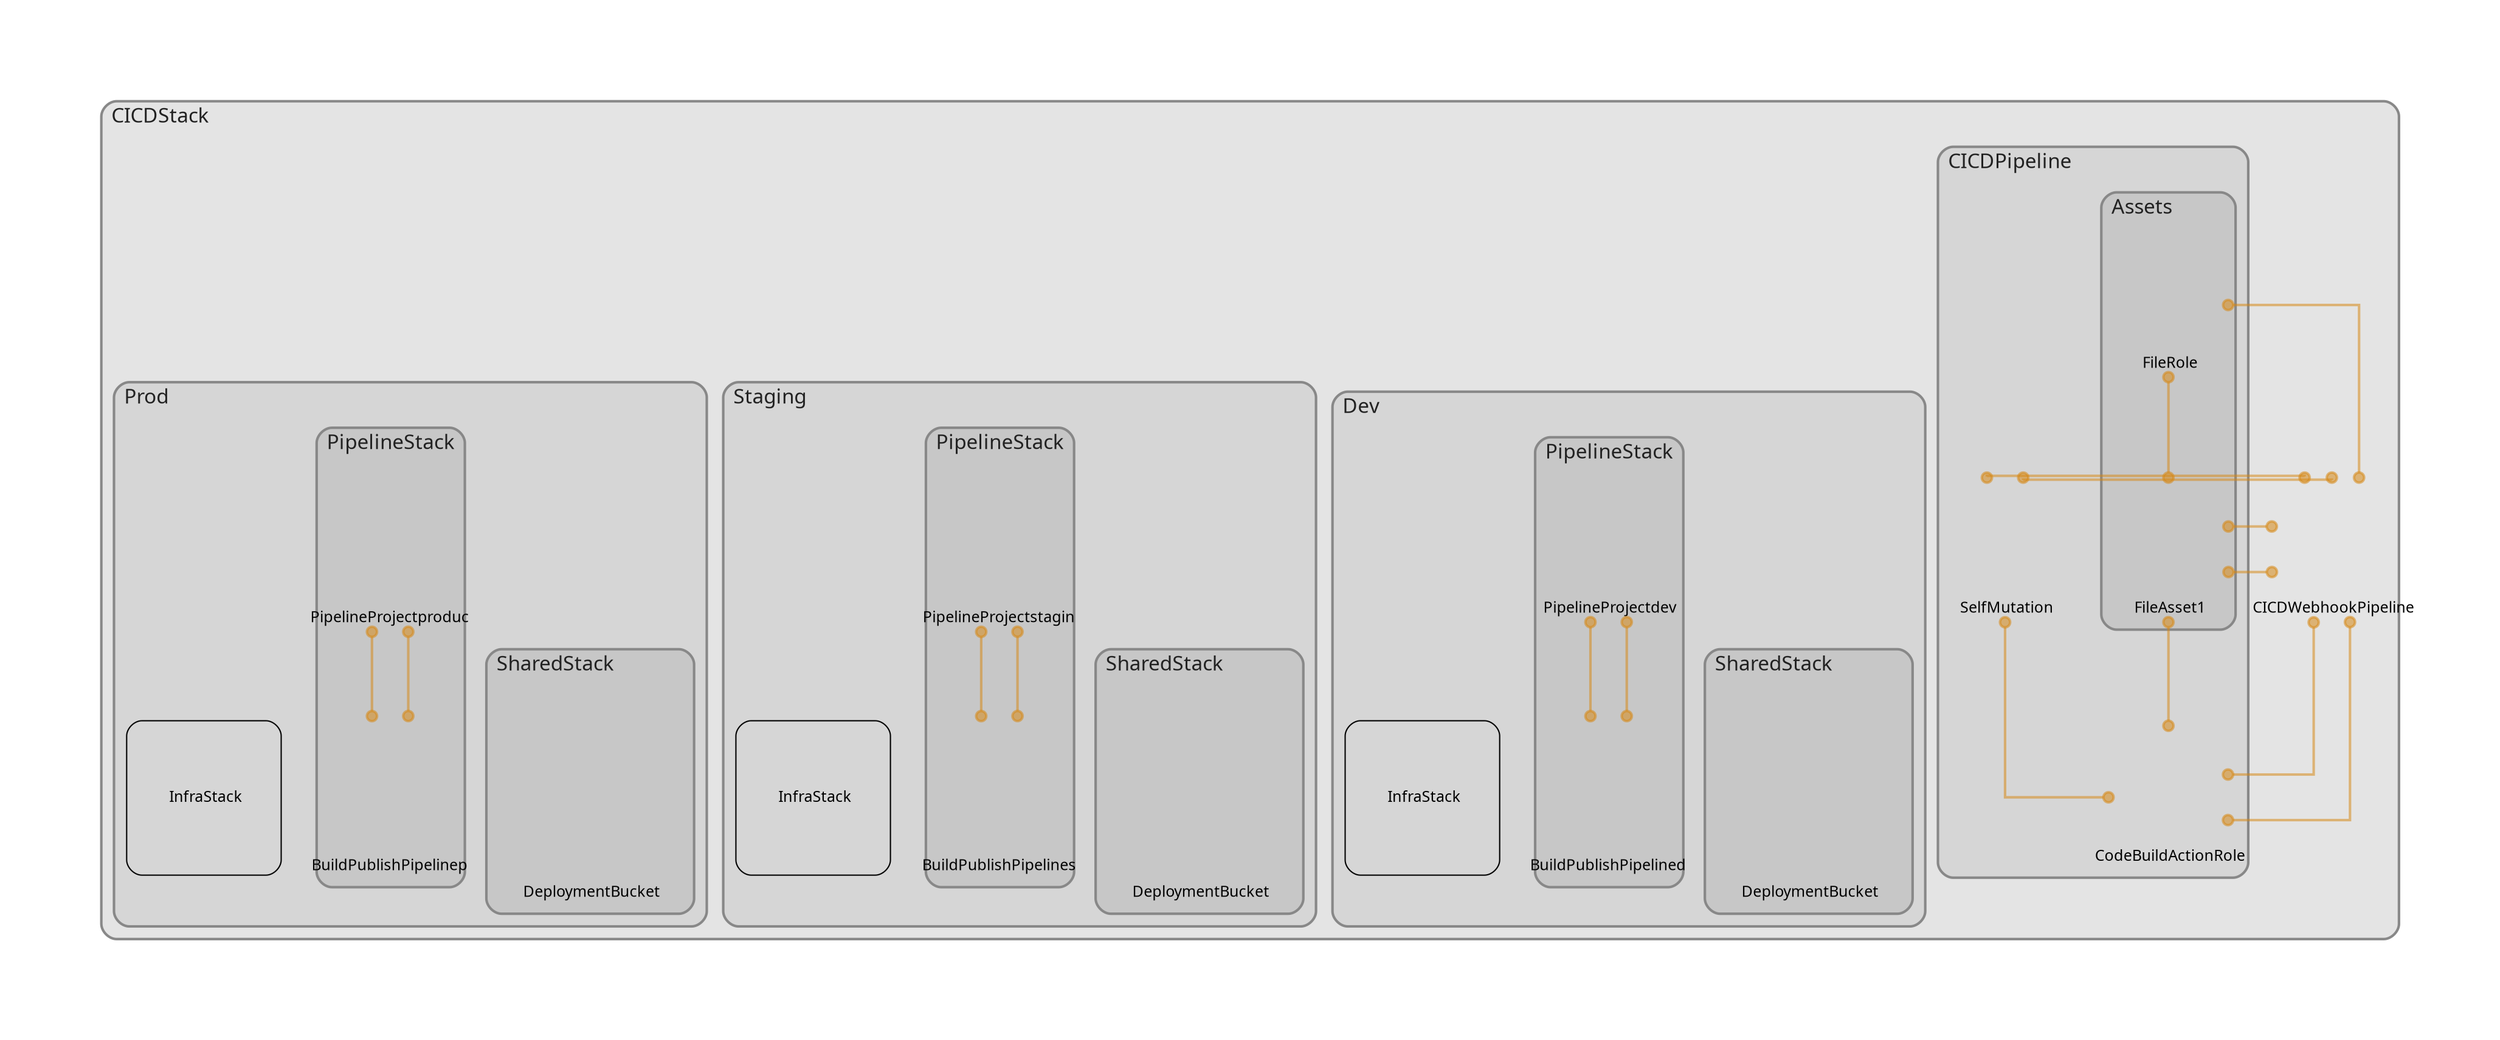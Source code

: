 digraph "Diagram" {
  splines = "ortho";
  pad = "1.0";
  nodesep = "0.60";
  ranksep = "0.75";
  fontname = "Sans-Serif";
  fontsize = "15";
  dpi = "200";
  rankdir = "BT";
  compound = "true";
  fontcolor = "#222222";
  edge [
    color = "#D5871488",
    penwidth = 2,
    arrowhead = "dot",
    arrowtail = "dot",
  ];
  node [
    shape = "box",
    style = "rounded",
    fixedsize = true,
    width = 1.7,
    height = 1.7,
    labelloc = "c",
    imagescale = true,
    fontname = "Sans-Serif",
    fontsize = 8,
    margin = 8,
  ];
  subgraph "CICDStack" {
    subgraph "cluster-SubGraph.CICDStack" {
      graph [
        label = "CICDStack",
        labelloc = "b",
        labeljust = "l",
        margin = "10",
        fontsize = "16",
        penwidth = "2",
        pencolor = "#888888",
        style = "filled,rounded",
        fillcolor = "#e4e4e4",
      ];
      "CICDStack/CICDWebhookPipeline" [
        label = " CICDWebhookPipeline",
        fontsize = 12,
        image = "/home/ishan/work/cross-account-cdk-deployment-examples/node_modules/cdk-dia/icons/aws/Service/Arch_Developer- Tools/64/Arch_AWS-CodePipeline_64@5x.png",
        imagescale = "true",
        imagepos = "tc",
        penwidth = "0",
        shape = "node",
        fixedsize = "true",
        labelloc = "b",
        width = 1.2,
        height = 1.466,
      ];
      subgraph "cluster-SubGraph.CICDPipeline" {
        graph [
          label = "CICDPipeline",
          labelloc = "b",
          labeljust = "l",
          margin = "10",
          fontsize = "16",
          penwidth = "2",
          pencolor = "#888888",
          style = "filled,rounded",
          fillcolor = "#d6d6d6",
        ];
        "CICDStack/CICDPipeline/CodeBuildActionRole" [
          label = " CodeBuildActionRole",
          fontsize = 12,
          image = "/home/ishan/work/cross-account-cdk-deployment-examples/node_modules/cdk-dia/icons/aws/Service/Arch_Security-Identity-Compliance/64/Arch_AWS-Identity-and-Access-Management_64@5x.png",
          imagescale = "true",
          imagepos = "tc",
          penwidth = "0",
          shape = "node",
          fixedsize = "true",
          labelloc = "b",
          width = 1.2,
          height = 1.466,
        ];
        "CICDStack/CICDPipeline/UpdatePipeline/SelfMutation" [
          label = " SelfMutation",
          fontsize = 12,
          image = "/home/ishan/work/cross-account-cdk-deployment-examples/node_modules/cdk-dia/icons/aws/Service/Arch_Developer- Tools/64/Arch_Amazon-CodeBuild_64@5x.png",
          imagescale = "true",
          imagepos = "tc",
          penwidth = "0",
          shape = "node",
          fixedsize = "true",
          labelloc = "b",
          width = 1.2,
          height = 1.466,
        ];
        subgraph "cluster-SubGraph.Assets" {
          graph [
            label = "Assets",
            labelloc = "b",
            labeljust = "l",
            margin = "10",
            fontsize = "16",
            penwidth = "2",
            pencolor = "#888888",
            style = "filled,rounded",
            fillcolor = "#c7c7c7",
          ];
          "CICDStack/CICDPipeline/Assets/FileRole" [
            label = " FileRole",
            fontsize = 12,
            image = "/home/ishan/work/cross-account-cdk-deployment-examples/node_modules/cdk-dia/icons/aws/Service/Arch_Security-Identity-Compliance/64/Arch_AWS-Identity-and-Access-Management_64@5x.png",
            imagescale = "true",
            imagepos = "tc",
            penwidth = "0",
            shape = "node",
            fixedsize = "true",
            labelloc = "b",
            width = 1.2,
            height = 1.466,
          ];
          "CICDStack/CICDPipeline/Assets/FileAsset1" [
            label = " FileAsset1",
            fontsize = 12,
            image = "/home/ishan/work/cross-account-cdk-deployment-examples/node_modules/cdk-dia/icons/aws/Service/Arch_Developer- Tools/64/Arch_Amazon-CodeBuild_64@5x.png",
            imagescale = "true",
            imagepos = "tc",
            penwidth = "0",
            shape = "node",
            fixedsize = "true",
            labelloc = "b",
            width = 1.2,
            height = 1.466,
          ];
        }
      }
      subgraph "cluster-SubGraph.Dev" {
        graph [
          label = "Dev",
          labelloc = "b",
          labeljust = "l",
          margin = "10",
          fontsize = "16",
          penwidth = "2",
          pencolor = "#888888",
          style = "filled,rounded",
          fillcolor = "#d6d6d6",
        ];
        "CICDStack/Dev/InfraStack" [
          label = " InfraStack",
          fontsize = 12,
        ];
        subgraph "cluster-SubGraph.SharedStack" {
          graph [
            label = "SharedStack",
            labelloc = "b",
            labeljust = "l",
            margin = "10",
            fontsize = "16",
            penwidth = "2",
            pencolor = "#888888",
            style = "filled,rounded",
            fillcolor = "#c7c7c7",
          ];
          "CICDStack/Dev/SharedStack/DeploymentBucket" [
            label = " DeploymentBucket",
            fontsize = 12,
            image = "/home/ishan/work/cross-account-cdk-deployment-examples/node_modules/cdk-dia/icons/aws/Service/Arch_Storage/64/Arch_Amazon-S3-Standard_64@5x.png",
            imagescale = "true",
            imagepos = "tc",
            penwidth = "0",
            shape = "node",
            fixedsize = "true",
            labelloc = "b",
            width = 2,
            height = 2.266,
          ];
        }
        subgraph "cluster-SubGraph.PipelineStack" {
          graph [
            label = "PipelineStack",
            labelloc = "b",
            labeljust = "l",
            margin = "10",
            fontsize = "16",
            penwidth = "2",
            pencolor = "#888888",
            style = "filled,rounded",
            fillcolor = "#c7c7c7",
          ];
          "CICDStack/Dev/PipelineStack/BuildPublishPipelinedev" [
            label = "\nBuildPublishPipelined",
            fontsize = 12,
            image = "/home/ishan/work/cross-account-cdk-deployment-examples/node_modules/cdk-dia/icons/aws/Service/Arch_Developer- Tools/64/Arch_AWS-CodePipeline_64@5x.png",
            imagescale = "true",
            imagepos = "tc",
            penwidth = "0",
            shape = "node",
            fixedsize = "true",
            labelloc = "b",
            width = 1.2,
            height = 1.682,
          ];
          "CICDStack/Dev/PipelineStack/PipelineProjectdev" [
            label = " PipelineProjectdev",
            fontsize = 12,
            image = "/home/ishan/work/cross-account-cdk-deployment-examples/node_modules/cdk-dia/icons/aws/Service/Arch_Developer- Tools/64/Arch_Amazon-CodeBuild_64@5x.png",
            imagescale = "true",
            imagepos = "tc",
            penwidth = "0",
            shape = "node",
            fixedsize = "true",
            labelloc = "b",
            width = 1.2,
            height = 1.466,
          ];
        }
      }
      subgraph "cluster-SubGraph.Staging" {
        graph [
          label = "Staging",
          labelloc = "b",
          labeljust = "l",
          margin = "10",
          fontsize = "16",
          penwidth = "2",
          pencolor = "#888888",
          style = "filled,rounded",
          fillcolor = "#d6d6d6",
        ];
        "CICDStack/Staging/InfraStack" [
          label = " InfraStack",
          fontsize = 12,
        ];
        subgraph "cluster-SubGraph.SharedStack" {
          graph [
            label = "SharedStack",
            labelloc = "b",
            labeljust = "l",
            margin = "10",
            fontsize = "16",
            penwidth = "2",
            pencolor = "#888888",
            style = "filled,rounded",
            fillcolor = "#c7c7c7",
          ];
          "CICDStack/Staging/SharedStack/DeploymentBucket" [
            label = " DeploymentBucket",
            fontsize = 12,
            image = "/home/ishan/work/cross-account-cdk-deployment-examples/node_modules/cdk-dia/icons/aws/Service/Arch_Storage/64/Arch_Amazon-S3-Standard_64@5x.png",
            imagescale = "true",
            imagepos = "tc",
            penwidth = "0",
            shape = "node",
            fixedsize = "true",
            labelloc = "b",
            width = 2,
            height = 2.266,
          ];
        }
        subgraph "cluster-SubGraph.PipelineStack" {
          graph [
            label = "PipelineStack",
            labelloc = "b",
            labeljust = "l",
            margin = "10",
            fontsize = "16",
            penwidth = "2",
            pencolor = "#888888",
            style = "filled,rounded",
            fillcolor = "#c7c7c7",
          ];
          "CICDStack/Staging/PipelineStack/BuildPublishPipelinestaging" [
            label = "\nBuildPublishPipelines",
            fontsize = 12,
            image = "/home/ishan/work/cross-account-cdk-deployment-examples/node_modules/cdk-dia/icons/aws/Service/Arch_Developer- Tools/64/Arch_AWS-CodePipeline_64@5x.png",
            imagescale = "true",
            imagepos = "tc",
            penwidth = "0",
            shape = "node",
            fixedsize = "true",
            labelloc = "b",
            width = 1.2,
            height = 1.682,
          ];
          "CICDStack/Staging/PipelineStack/PipelineProjectstaging" [
            label = "\nPipelineProjectstagin",
            fontsize = 12,
            image = "/home/ishan/work/cross-account-cdk-deployment-examples/node_modules/cdk-dia/icons/aws/Service/Arch_Developer- Tools/64/Arch_Amazon-CodeBuild_64@5x.png",
            imagescale = "true",
            imagepos = "tc",
            penwidth = "0",
            shape = "node",
            fixedsize = "true",
            labelloc = "b",
            width = 1.2,
            height = 1.682,
          ];
        }
      }
      subgraph "cluster-SubGraph.Prod" {
        graph [
          label = "Prod",
          labelloc = "b",
          labeljust = "l",
          margin = "10",
          fontsize = "16",
          penwidth = "2",
          pencolor = "#888888",
          style = "filled,rounded",
          fillcolor = "#d6d6d6",
        ];
        "CICDStack/Prod/InfraStack" [
          label = " InfraStack",
          fontsize = 12,
        ];
        subgraph "cluster-SubGraph.SharedStack" {
          graph [
            label = "SharedStack",
            labelloc = "b",
            labeljust = "l",
            margin = "10",
            fontsize = "16",
            penwidth = "2",
            pencolor = "#888888",
            style = "filled,rounded",
            fillcolor = "#c7c7c7",
          ];
          "CICDStack/Prod/SharedStack/DeploymentBucket" [
            label = " DeploymentBucket",
            fontsize = 12,
            image = "/home/ishan/work/cross-account-cdk-deployment-examples/node_modules/cdk-dia/icons/aws/Service/Arch_Storage/64/Arch_Amazon-S3-Standard_64@5x.png",
            imagescale = "true",
            imagepos = "tc",
            penwidth = "0",
            shape = "node",
            fixedsize = "true",
            labelloc = "b",
            width = 2,
            height = 2.266,
          ];
        }
        subgraph "cluster-SubGraph.PipelineStack" {
          graph [
            label = "PipelineStack",
            labelloc = "b",
            labeljust = "l",
            margin = "10",
            fontsize = "16",
            penwidth = "2",
            pencolor = "#888888",
            style = "filled,rounded",
            fillcolor = "#c7c7c7",
          ];
          "CICDStack/Prod/PipelineStack/BuildPublishPipelineproduction" [
            label = "\nBuildPublishPipelinep",
            fontsize = 12,
            image = "/home/ishan/work/cross-account-cdk-deployment-examples/node_modules/cdk-dia/icons/aws/Service/Arch_Developer- Tools/64/Arch_AWS-CodePipeline_64@5x.png",
            imagescale = "true",
            imagepos = "tc",
            penwidth = "0",
            shape = "node",
            fixedsize = "true",
            labelloc = "b",
            width = 1.2,
            height = 1.682,
          ];
          "CICDStack/Prod/PipelineStack/PipelineProjectproduction" [
            label = "\nPipelineProjectproduc",
            fontsize = 12,
            image = "/home/ishan/work/cross-account-cdk-deployment-examples/node_modules/cdk-dia/icons/aws/Service/Arch_Developer- Tools/64/Arch_Amazon-CodeBuild_64@5x.png",
            imagescale = "true",
            imagepos = "tc",
            penwidth = "0",
            shape = "node",
            fixedsize = "true",
            labelloc = "b",
            width = 1.2,
            height = 1.682,
          ];
        }
      }
    }
  }
  "CICDStack/CICDWebhookPipeline" -> "CICDStack/CICDPipeline/CodeBuildActionRole" [
    dir = "both",
  ];
  "CICDStack/CICDWebhookPipeline" -> "CICDStack/CICDPipeline/UpdatePipeline/SelfMutation" [
    dir = "both",
  ];
  "CICDStack/CICDWebhookPipeline" -> "CICDStack/CICDPipeline/Assets/FileAsset1" [
    dir = "both",
  ];
  "CICDStack/CICDPipeline/CodeBuildActionRole" -> "CICDStack/CICDWebhookPipeline" [
    dir = "both",
  ];
  "CICDStack/CICDPipeline/CodeBuildActionRole" -> "CICDStack/CICDPipeline/UpdatePipeline/SelfMutation" [
    dir = "both",
  ];
  "CICDStack/CICDPipeline/CodeBuildActionRole" -> "CICDStack/CICDPipeline/Assets/FileAsset1" [
    dir = "both",
  ];
  "CICDStack/CICDPipeline/Assets/FileRole" -> "CICDStack/CICDWebhookPipeline" [
    dir = "both",
  ];
  "CICDStack/CICDPipeline/Assets/FileAsset1" -> "CICDStack/CICDWebhookPipeline" [
    dir = "both",
  ];
  "CICDStack/CICDPipeline/Assets/FileAsset1" -> "CICDStack/CICDPipeline/Assets/FileRole" [
    dir = "both",
  ];
  "CICDStack/CICDPipeline/UpdatePipeline/SelfMutation" -> "CICDStack/CICDWebhookPipeline" [
    dir = "both",
  ];
  "CICDStack/Dev/PipelineStack/BuildPublishPipelinedev" -> "CICDStack/Dev/PipelineStack/PipelineProjectdev" [
    dir = "both",
  ];
  "CICDStack/Dev/PipelineStack/PipelineProjectdev" -> "CICDStack/Dev/PipelineStack/BuildPublishPipelinedev" [
    dir = "both",
  ];
  "CICDStack/Staging/PipelineStack/BuildPublishPipelinestaging" -> "CICDStack/Staging/PipelineStack/PipelineProjectstaging" [
    dir = "both",
  ];
  "CICDStack/Staging/PipelineStack/PipelineProjectstaging" -> "CICDStack/Staging/PipelineStack/BuildPublishPipelinestaging" [
    dir = "both",
  ];
  "CICDStack/Prod/PipelineStack/BuildPublishPipelineproduction" -> "CICDStack/Prod/PipelineStack/PipelineProjectproduction" [
    dir = "both",
  ];
  "CICDStack/Prod/PipelineStack/PipelineProjectproduction" -> "CICDStack/Prod/PipelineStack/BuildPublishPipelineproduction" [
    dir = "both",
  ];
}